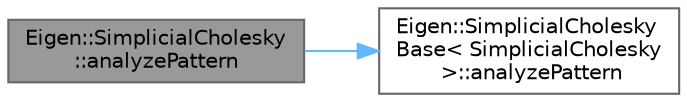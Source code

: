 digraph "Eigen::SimplicialCholesky::analyzePattern"
{
 // LATEX_PDF_SIZE
  bgcolor="transparent";
  edge [fontname=Helvetica,fontsize=10,labelfontname=Helvetica,labelfontsize=10];
  node [fontname=Helvetica,fontsize=10,shape=box,height=0.2,width=0.4];
  rankdir="LR";
  Node1 [id="Node000001",label="Eigen::SimplicialCholesky\l::analyzePattern",height=0.2,width=0.4,color="gray40", fillcolor="grey60", style="filled", fontcolor="black",tooltip=" "];
  Node1 -> Node2 [id="edge2_Node000001_Node000002",color="steelblue1",style="solid",tooltip=" "];
  Node2 [id="Node000002",label="Eigen::SimplicialCholesky\lBase\< SimplicialCholesky\l \>::analyzePattern",height=0.2,width=0.4,color="grey40", fillcolor="white", style="filled",URL="$class_eigen_1_1_simplicial_cholesky_base.html#aaf20ed812a661069f9e484649ae9be1e",tooltip=" "];
}
